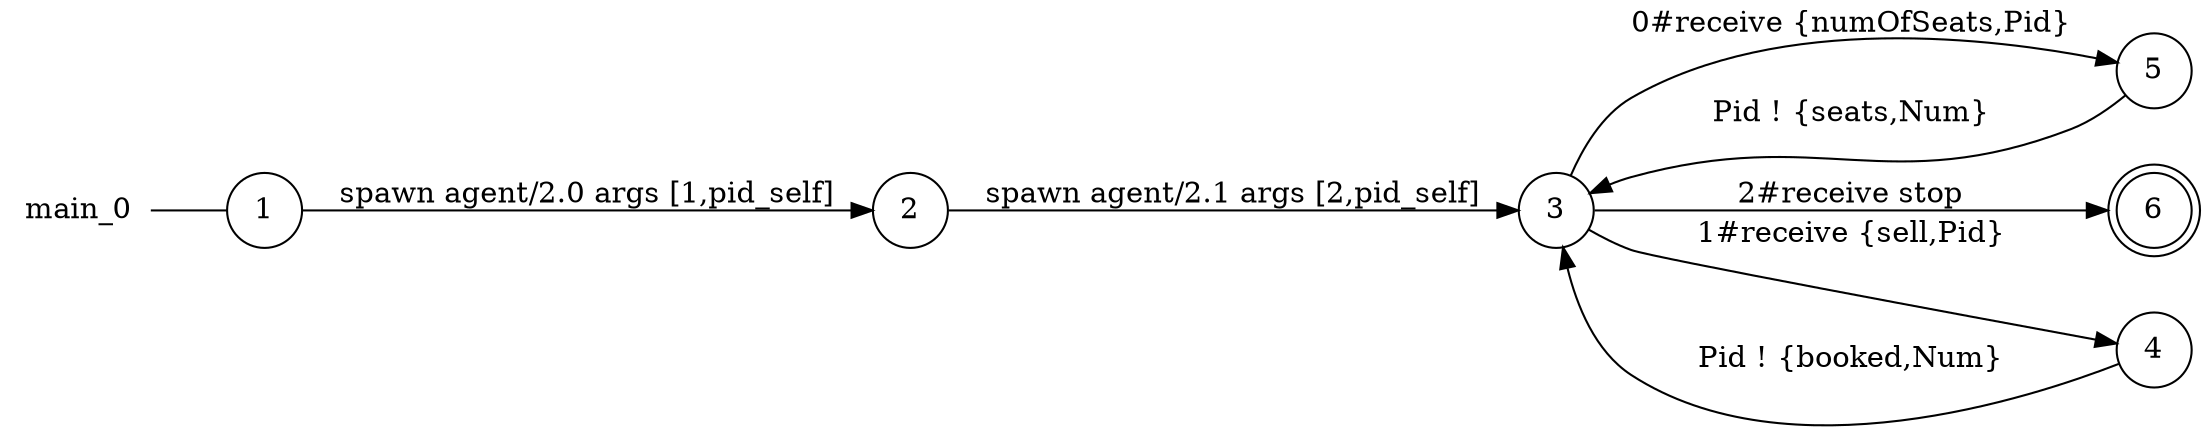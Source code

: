 digraph main_0 {
	rankdir="LR";
	n_0 [label="main_0", shape="plaintext"];
	n_1 [id="5", shape=circle, label="5"];
	n_2 [id="1", shape=circle, label="1"];
	n_0 -> n_2 [arrowhead=none];
	n_3 [id="2", shape=circle, label="2"];
	n_4 [id="8", shape=doublecircle, label="6"];
	n_5 [id="4", shape=circle, label="3"];
	n_6 [id="3", shape=circle, label="4"];

	n_2 -> n_3 [id="[$e|6]", label="spawn agent/2.0 args [1,pid_self]"];
	n_5 -> n_4 [id="[$e|10]", label="2#receive stop"];
	n_3 -> n_5 [id="[$e|0]", label="spawn agent/2.1 args [2,pid_self]"];
	n_1 -> n_5 [id="[$e|13]", label="Pid ! {seats,Num}"];
	n_5 -> n_1 [id="[$e|7]", label="0#receive {numOfSeats,Pid}"];
	n_5 -> n_6 [id="[$e|9]", label="1#receive {sell,Pid}"];
	n_6 -> n_5 [id="[$e|14]", label="Pid ! {booked,Num}"];
}

